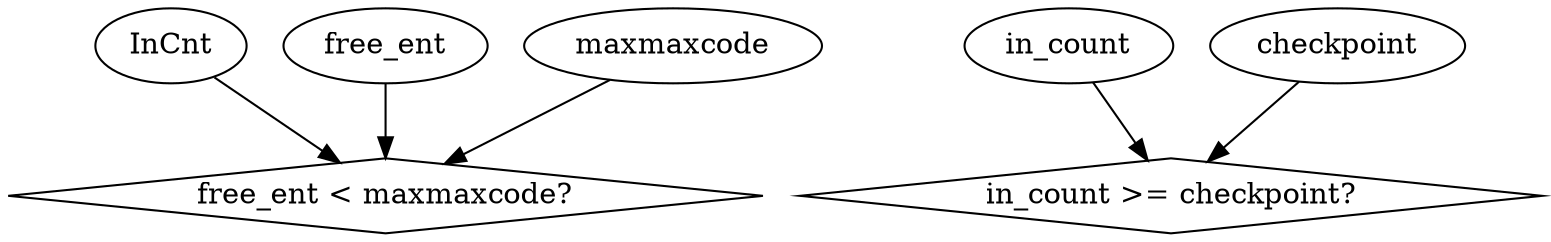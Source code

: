 digraph compress_DFG {
    node [shape=ellipse];
    InCnt [label="InCnt"];
    free_ent [label="free_ent"];
    maxmaxcode [label="maxmaxcode"];
    in_count [label="in_count"];
    checkpoint [label="checkpoint"];

    node [shape=diamond];
    cond3 [label="free_ent < maxmaxcode?"];
    cond4 [label="in_count >= checkpoint?"];

    InCnt -> cond3;
    free_ent -> cond3;
    maxmaxcode -> cond3;
    in_count -> cond4;
    checkpoint -> cond4;
}
